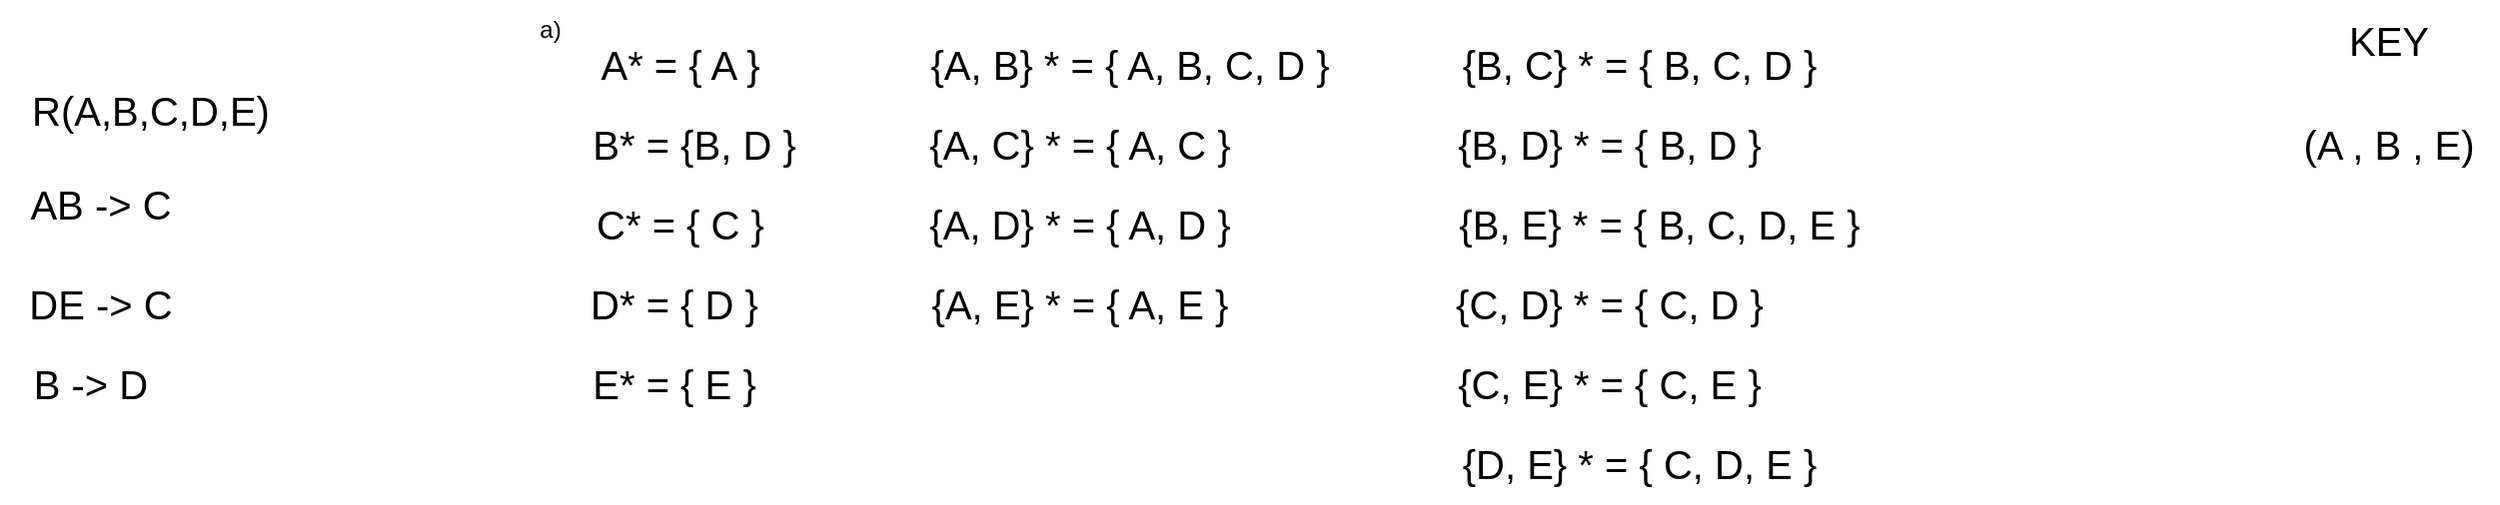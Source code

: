 <mxfile version="22.0.4" type="github">
  <diagram name="Page-1" id="JTp0ir5OQ6XoiUm9Y609">
    <mxGraphModel dx="954" dy="642" grid="1" gridSize="10" guides="1" tooltips="1" connect="1" arrows="1" fold="1" page="1" pageScale="1" pageWidth="850" pageHeight="1100" math="0" shadow="0">
      <root>
        <mxCell id="0" />
        <mxCell id="1" parent="0" />
        <mxCell id="IX39ahXA6RrBpwePIKiA-1" value="&lt;font style=&quot;font-size: 20px;&quot;&gt;R(A,B,C,D,E)&lt;/font&gt;" style="text;html=1;align=center;verticalAlign=middle;resizable=0;points=[];autosize=1;strokeColor=none;fillColor=none;" vertex="1" parent="1">
          <mxGeometry x="40" y="103" width="140" height="40" as="geometry" />
        </mxCell>
        <mxCell id="IX39ahXA6RrBpwePIKiA-2" value="AB -&amp;gt; C" style="text;html=1;align=center;verticalAlign=middle;resizable=0;points=[];autosize=1;strokeColor=none;fillColor=none;fontSize=20;" vertex="1" parent="1">
          <mxGeometry x="40" y="150" width="90" height="40" as="geometry" />
        </mxCell>
        <mxCell id="IX39ahXA6RrBpwePIKiA-3" value="DE -&amp;gt; C" style="text;html=1;align=center;verticalAlign=middle;resizable=0;points=[];autosize=1;strokeColor=none;fillColor=none;fontSize=20;" vertex="1" parent="1">
          <mxGeometry x="35" y="200" width="100" height="40" as="geometry" />
        </mxCell>
        <mxCell id="IX39ahXA6RrBpwePIKiA-4" value="B -&amp;gt; D" style="text;html=1;align=center;verticalAlign=middle;resizable=0;points=[];autosize=1;strokeColor=none;fillColor=none;fontSize=20;" vertex="1" parent="1">
          <mxGeometry x="40" y="240" width="80" height="40" as="geometry" />
        </mxCell>
        <mxCell id="IX39ahXA6RrBpwePIKiA-5" value="a)" style="text;html=1;align=center;verticalAlign=middle;resizable=0;points=[];autosize=1;strokeColor=none;fillColor=none;" vertex="1" parent="1">
          <mxGeometry x="295" y="68" width="30" height="30" as="geometry" />
        </mxCell>
        <mxCell id="IX39ahXA6RrBpwePIKiA-6" value="A* = { A }" style="text;html=1;align=center;verticalAlign=middle;resizable=0;points=[];autosize=1;strokeColor=none;fillColor=none;fontSize=20;" vertex="1" parent="1">
          <mxGeometry x="325" y="80" width="100" height="40" as="geometry" />
        </mxCell>
        <mxCell id="IX39ahXA6RrBpwePIKiA-7" value="B* = {B, D }" style="text;html=1;align=center;verticalAlign=middle;resizable=0;points=[];autosize=1;strokeColor=none;fillColor=none;fontSize=20;" vertex="1" parent="1">
          <mxGeometry x="317" y="120" width="130" height="40" as="geometry" />
        </mxCell>
        <mxCell id="IX39ahXA6RrBpwePIKiA-8" value="&lt;font style=&quot;font-size: 20px;&quot;&gt;C* = { C }&lt;/font&gt;" style="text;html=1;align=center;verticalAlign=middle;resizable=0;points=[];autosize=1;strokeColor=none;fillColor=none;" vertex="1" parent="1">
          <mxGeometry x="320" y="160" width="110" height="40" as="geometry" />
        </mxCell>
        <mxCell id="IX39ahXA6RrBpwePIKiA-9" value="D* = { D }" style="text;html=1;align=center;verticalAlign=middle;resizable=0;points=[];autosize=1;strokeColor=none;fillColor=none;fontSize=20;" vertex="1" parent="1">
          <mxGeometry x="317" y="200" width="110" height="40" as="geometry" />
        </mxCell>
        <mxCell id="IX39ahXA6RrBpwePIKiA-10" value="E* = { E }" style="text;html=1;align=center;verticalAlign=middle;resizable=0;points=[];autosize=1;strokeColor=none;fillColor=none;fontSize=20;" vertex="1" parent="1">
          <mxGeometry x="317" y="240" width="110" height="40" as="geometry" />
        </mxCell>
        <mxCell id="IX39ahXA6RrBpwePIKiA-11" value="{A, B} * = { A, B, C, D }" style="text;html=1;align=center;verticalAlign=middle;resizable=0;points=[];autosize=1;strokeColor=none;fillColor=none;fontSize=20;" vertex="1" parent="1">
          <mxGeometry x="490" y="80" width="220" height="40" as="geometry" />
        </mxCell>
        <mxCell id="IX39ahXA6RrBpwePIKiA-12" value="{A, C} * = { A, C }" style="text;html=1;align=center;verticalAlign=middle;resizable=0;points=[];autosize=1;strokeColor=none;fillColor=none;fontSize=20;" vertex="1" parent="1">
          <mxGeometry x="490" y="120" width="170" height="40" as="geometry" />
        </mxCell>
        <mxCell id="IX39ahXA6RrBpwePIKiA-13" value="{A, D} * = { A, D }" style="text;html=1;align=center;verticalAlign=middle;resizable=0;points=[];autosize=1;strokeColor=none;fillColor=none;fontSize=20;" vertex="1" parent="1">
          <mxGeometry x="490" y="160" width="170" height="40" as="geometry" />
        </mxCell>
        <mxCell id="IX39ahXA6RrBpwePIKiA-14" value="{A, E} * = { A, E }" style="text;html=1;align=center;verticalAlign=middle;resizable=0;points=[];autosize=1;strokeColor=none;fillColor=none;fontSize=20;" vertex="1" parent="1">
          <mxGeometry x="490" y="200" width="170" height="40" as="geometry" />
        </mxCell>
        <mxCell id="IX39ahXA6RrBpwePIKiA-16" value="{B, C} * = { B, C, D }" style="text;html=1;align=center;verticalAlign=middle;resizable=0;points=[];autosize=1;strokeColor=none;fillColor=none;fontSize=20;" vertex="1" parent="1">
          <mxGeometry x="755" y="80" width="200" height="40" as="geometry" />
        </mxCell>
        <mxCell id="IX39ahXA6RrBpwePIKiA-17" value="{B, D} * = { B, D }" style="text;html=1;align=center;verticalAlign=middle;resizable=0;points=[];autosize=1;strokeColor=none;fillColor=none;fontSize=20;" vertex="1" parent="1">
          <mxGeometry x="750" y="120" width="180" height="40" as="geometry" />
        </mxCell>
        <mxCell id="IX39ahXA6RrBpwePIKiA-18" value="{B, E} * = { B, C, D, E }" style="text;html=1;align=center;verticalAlign=middle;resizable=0;points=[];autosize=1;strokeColor=none;fillColor=none;fontSize=20;" vertex="1" parent="1">
          <mxGeometry x="755" y="160" width="220" height="40" as="geometry" />
        </mxCell>
        <mxCell id="IX39ahXA6RrBpwePIKiA-19" value="{C, D} * = { C, D }" style="text;html=1;align=center;verticalAlign=middle;resizable=0;points=[];autosize=1;strokeColor=none;fillColor=none;fontSize=20;" vertex="1" parent="1">
          <mxGeometry x="750" y="200" width="180" height="40" as="geometry" />
        </mxCell>
        <mxCell id="IX39ahXA6RrBpwePIKiA-20" value="{C, E} * = { C, E }" style="text;html=1;align=center;verticalAlign=middle;resizable=0;points=[];autosize=1;strokeColor=none;fillColor=none;fontSize=20;" vertex="1" parent="1">
          <mxGeometry x="750" y="240" width="180" height="40" as="geometry" />
        </mxCell>
        <mxCell id="IX39ahXA6RrBpwePIKiA-21" value="{D, E} * = { C, D, E }" style="text;html=1;align=center;verticalAlign=middle;resizable=0;points=[];autosize=1;strokeColor=none;fillColor=none;fontSize=20;" vertex="1" parent="1">
          <mxGeometry x="755" y="280" width="200" height="40" as="geometry" />
        </mxCell>
        <mxCell id="IX39ahXA6RrBpwePIKiA-22" value="KEY" style="text;html=1;align=center;verticalAlign=middle;resizable=0;points=[];autosize=1;strokeColor=none;fillColor=none;fontSize=20;" vertex="1" parent="1">
          <mxGeometry x="1200" y="68" width="60" height="40" as="geometry" />
        </mxCell>
        <mxCell id="IX39ahXA6RrBpwePIKiA-23" value="(A , B , E)" style="text;html=1;align=center;verticalAlign=middle;resizable=0;points=[];autosize=1;strokeColor=none;fillColor=none;fontSize=20;" vertex="1" parent="1">
          <mxGeometry x="1175" y="120" width="110" height="40" as="geometry" />
        </mxCell>
      </root>
    </mxGraphModel>
  </diagram>
</mxfile>
